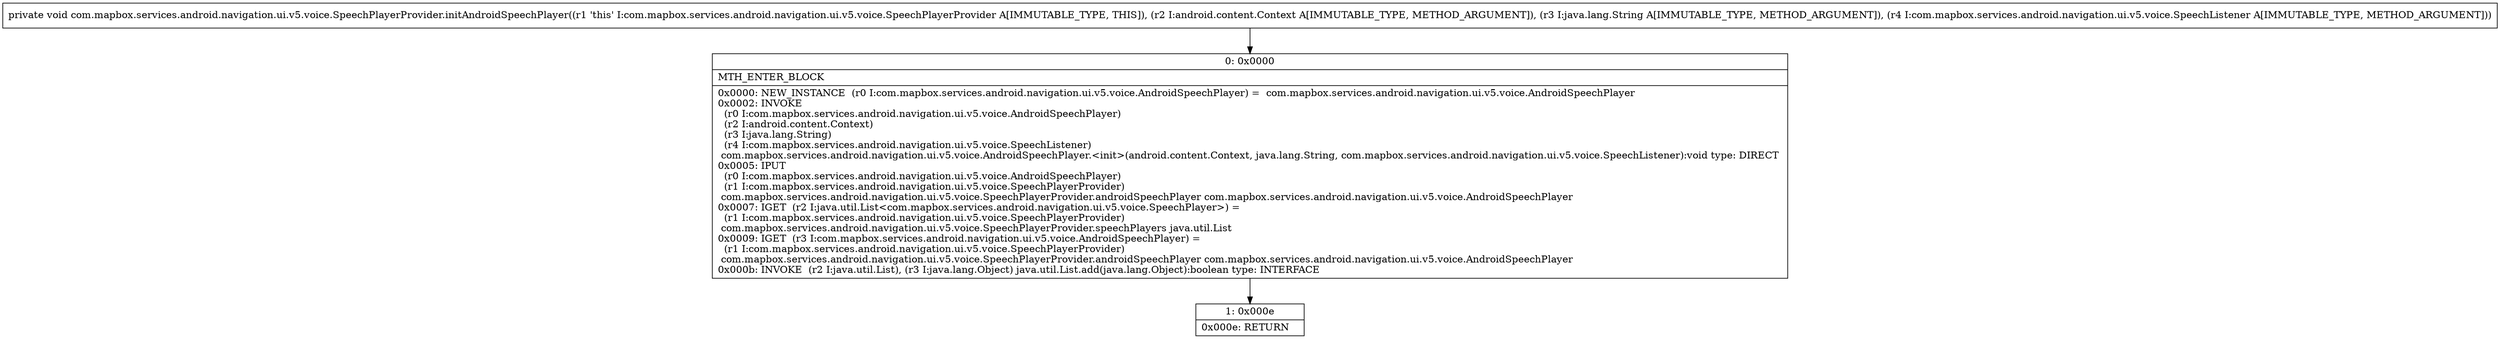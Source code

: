 digraph "CFG forcom.mapbox.services.android.navigation.ui.v5.voice.SpeechPlayerProvider.initAndroidSpeechPlayer(Landroid\/content\/Context;Ljava\/lang\/String;Lcom\/mapbox\/services\/android\/navigation\/ui\/v5\/voice\/SpeechListener;)V" {
Node_0 [shape=record,label="{0\:\ 0x0000|MTH_ENTER_BLOCK\l|0x0000: NEW_INSTANCE  (r0 I:com.mapbox.services.android.navigation.ui.v5.voice.AndroidSpeechPlayer) =  com.mapbox.services.android.navigation.ui.v5.voice.AndroidSpeechPlayer \l0x0002: INVOKE  \l  (r0 I:com.mapbox.services.android.navigation.ui.v5.voice.AndroidSpeechPlayer)\l  (r2 I:android.content.Context)\l  (r3 I:java.lang.String)\l  (r4 I:com.mapbox.services.android.navigation.ui.v5.voice.SpeechListener)\l com.mapbox.services.android.navigation.ui.v5.voice.AndroidSpeechPlayer.\<init\>(android.content.Context, java.lang.String, com.mapbox.services.android.navigation.ui.v5.voice.SpeechListener):void type: DIRECT \l0x0005: IPUT  \l  (r0 I:com.mapbox.services.android.navigation.ui.v5.voice.AndroidSpeechPlayer)\l  (r1 I:com.mapbox.services.android.navigation.ui.v5.voice.SpeechPlayerProvider)\l com.mapbox.services.android.navigation.ui.v5.voice.SpeechPlayerProvider.androidSpeechPlayer com.mapbox.services.android.navigation.ui.v5.voice.AndroidSpeechPlayer \l0x0007: IGET  (r2 I:java.util.List\<com.mapbox.services.android.navigation.ui.v5.voice.SpeechPlayer\>) = \l  (r1 I:com.mapbox.services.android.navigation.ui.v5.voice.SpeechPlayerProvider)\l com.mapbox.services.android.navigation.ui.v5.voice.SpeechPlayerProvider.speechPlayers java.util.List \l0x0009: IGET  (r3 I:com.mapbox.services.android.navigation.ui.v5.voice.AndroidSpeechPlayer) = \l  (r1 I:com.mapbox.services.android.navigation.ui.v5.voice.SpeechPlayerProvider)\l com.mapbox.services.android.navigation.ui.v5.voice.SpeechPlayerProvider.androidSpeechPlayer com.mapbox.services.android.navigation.ui.v5.voice.AndroidSpeechPlayer \l0x000b: INVOKE  (r2 I:java.util.List), (r3 I:java.lang.Object) java.util.List.add(java.lang.Object):boolean type: INTERFACE \l}"];
Node_1 [shape=record,label="{1\:\ 0x000e|0x000e: RETURN   \l}"];
MethodNode[shape=record,label="{private void com.mapbox.services.android.navigation.ui.v5.voice.SpeechPlayerProvider.initAndroidSpeechPlayer((r1 'this' I:com.mapbox.services.android.navigation.ui.v5.voice.SpeechPlayerProvider A[IMMUTABLE_TYPE, THIS]), (r2 I:android.content.Context A[IMMUTABLE_TYPE, METHOD_ARGUMENT]), (r3 I:java.lang.String A[IMMUTABLE_TYPE, METHOD_ARGUMENT]), (r4 I:com.mapbox.services.android.navigation.ui.v5.voice.SpeechListener A[IMMUTABLE_TYPE, METHOD_ARGUMENT])) }"];
MethodNode -> Node_0;
Node_0 -> Node_1;
}

